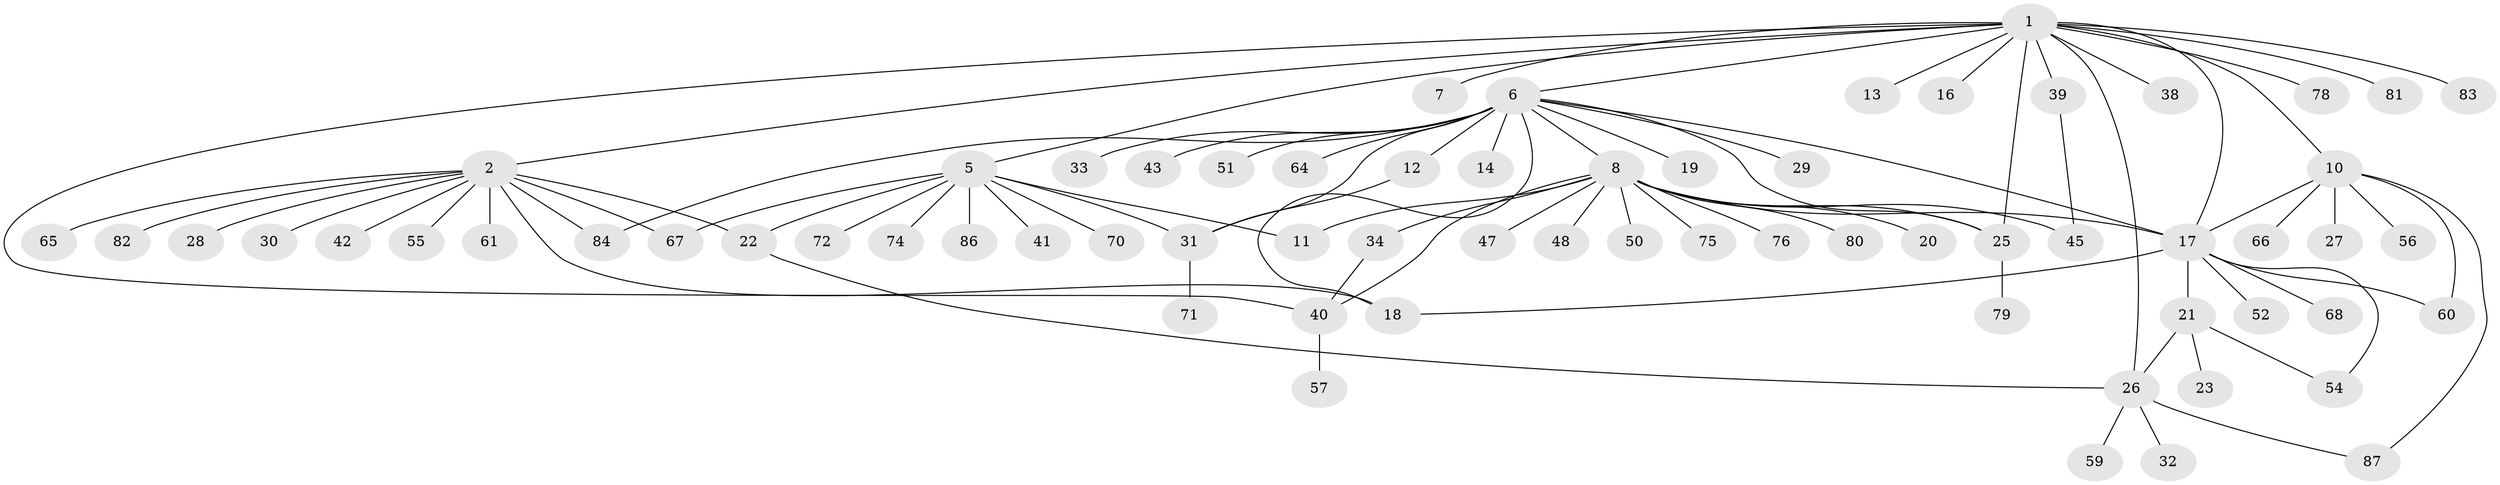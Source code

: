 // Generated by graph-tools (version 1.1) at 2025/23/03/03/25 07:23:52]
// undirected, 68 vertices, 88 edges
graph export_dot {
graph [start="1"]
  node [color=gray90,style=filled];
  1 [super="+4"];
  2 [super="+3"];
  5 [super="+24"];
  6 [super="+9"];
  7;
  8 [super="+35"];
  10 [super="+15"];
  11;
  12 [super="+77"];
  13;
  14 [super="+46"];
  16;
  17 [super="+62"];
  18;
  19;
  20;
  21 [super="+44"];
  22 [super="+36"];
  23;
  25 [super="+85"];
  26 [super="+37"];
  27;
  28;
  29;
  30;
  31 [super="+49"];
  32;
  33;
  34 [super="+63"];
  38;
  39;
  40 [super="+53"];
  41 [super="+88"];
  42;
  43;
  45 [super="+58"];
  47;
  48;
  50;
  51;
  52;
  54 [super="+69"];
  55;
  56;
  57;
  59;
  60 [super="+73"];
  61;
  64;
  65;
  66;
  67;
  68;
  70;
  71;
  72;
  74;
  75;
  76;
  78;
  79;
  80;
  81;
  82;
  83;
  84;
  86;
  87;
  1 -- 2;
  1 -- 5;
  1 -- 7;
  1 -- 13;
  1 -- 16;
  1 -- 25;
  1 -- 26;
  1 -- 39;
  1 -- 78;
  1 -- 83;
  1 -- 17;
  1 -- 81;
  1 -- 38;
  1 -- 6;
  1 -- 40;
  1 -- 10;
  2 -- 22;
  2 -- 28;
  2 -- 42;
  2 -- 61 [weight=2];
  2 -- 67;
  2 -- 82;
  2 -- 65;
  2 -- 18;
  2 -- 84;
  2 -- 55;
  2 -- 30;
  5 -- 22 [weight=2];
  5 -- 31;
  5 -- 41;
  5 -- 67;
  5 -- 72;
  5 -- 74;
  5 -- 86;
  5 -- 70;
  5 -- 11;
  6 -- 8;
  6 -- 12;
  6 -- 14;
  6 -- 17;
  6 -- 18;
  6 -- 19;
  6 -- 25;
  6 -- 29;
  6 -- 31;
  6 -- 33;
  6 -- 43;
  6 -- 51;
  6 -- 64;
  6 -- 84;
  8 -- 11;
  8 -- 17;
  8 -- 20;
  8 -- 25;
  8 -- 34;
  8 -- 40;
  8 -- 45;
  8 -- 47;
  8 -- 50;
  8 -- 75;
  8 -- 76;
  8 -- 80;
  8 -- 48;
  10 -- 27;
  10 -- 60;
  10 -- 17;
  10 -- 66;
  10 -- 87;
  10 -- 56;
  12 -- 31;
  17 -- 18;
  17 -- 21;
  17 -- 52;
  17 -- 54;
  17 -- 68;
  17 -- 60;
  21 -- 23;
  21 -- 26;
  21 -- 54;
  22 -- 26;
  25 -- 79;
  26 -- 32;
  26 -- 59;
  26 -- 87;
  31 -- 71;
  34 -- 40;
  39 -- 45;
  40 -- 57;
}
